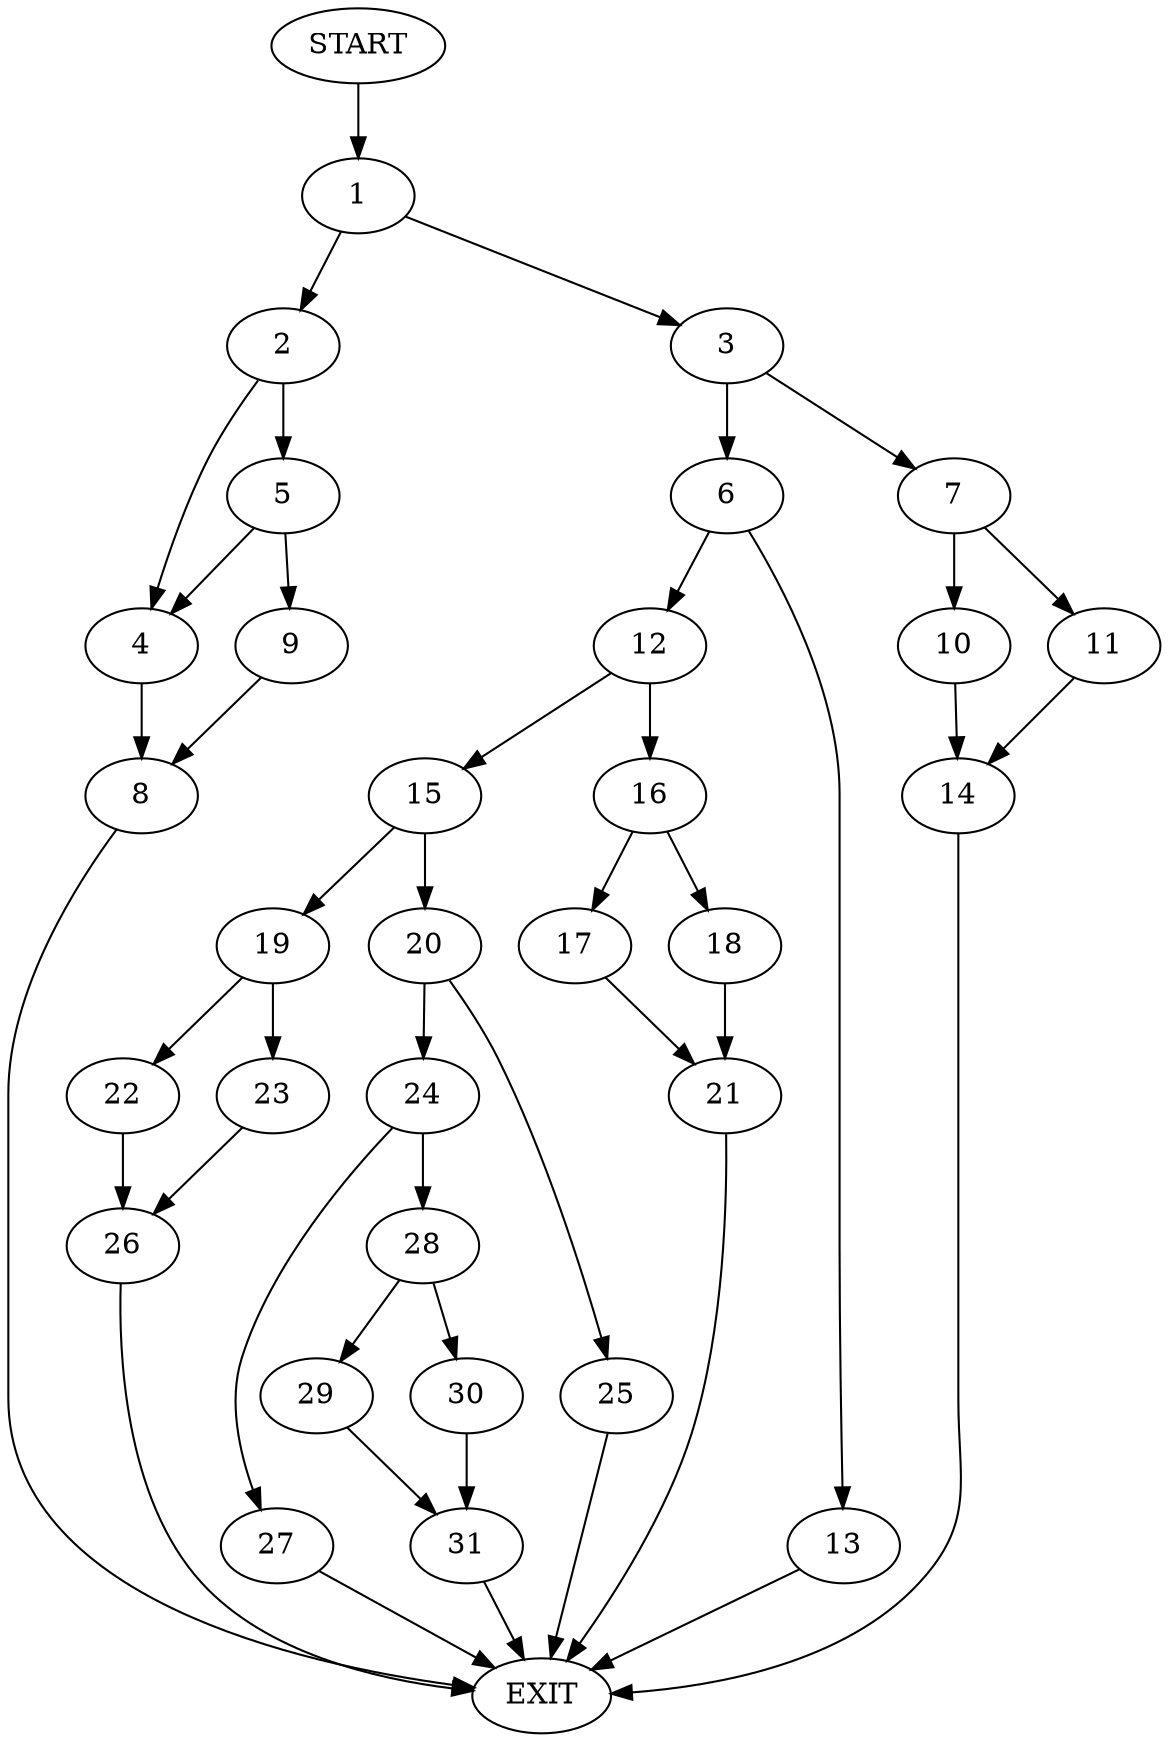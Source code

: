 digraph {
0 [label="START"]
32 [label="EXIT"]
0 -> 1
1 -> 2
1 -> 3
2 -> 4
2 -> 5
3 -> 6
3 -> 7
4 -> 8
5 -> 4
5 -> 9
9 -> 8
8 -> 32
7 -> 10
7 -> 11
6 -> 12
6 -> 13
10 -> 14
11 -> 14
14 -> 32
13 -> 32
12 -> 15
12 -> 16
16 -> 17
16 -> 18
15 -> 19
15 -> 20
18 -> 21
17 -> 21
21 -> 32
19 -> 22
19 -> 23
20 -> 24
20 -> 25
22 -> 26
23 -> 26
26 -> 32
24 -> 27
24 -> 28
25 -> 32
28 -> 29
28 -> 30
27 -> 32
29 -> 31
30 -> 31
31 -> 32
}
